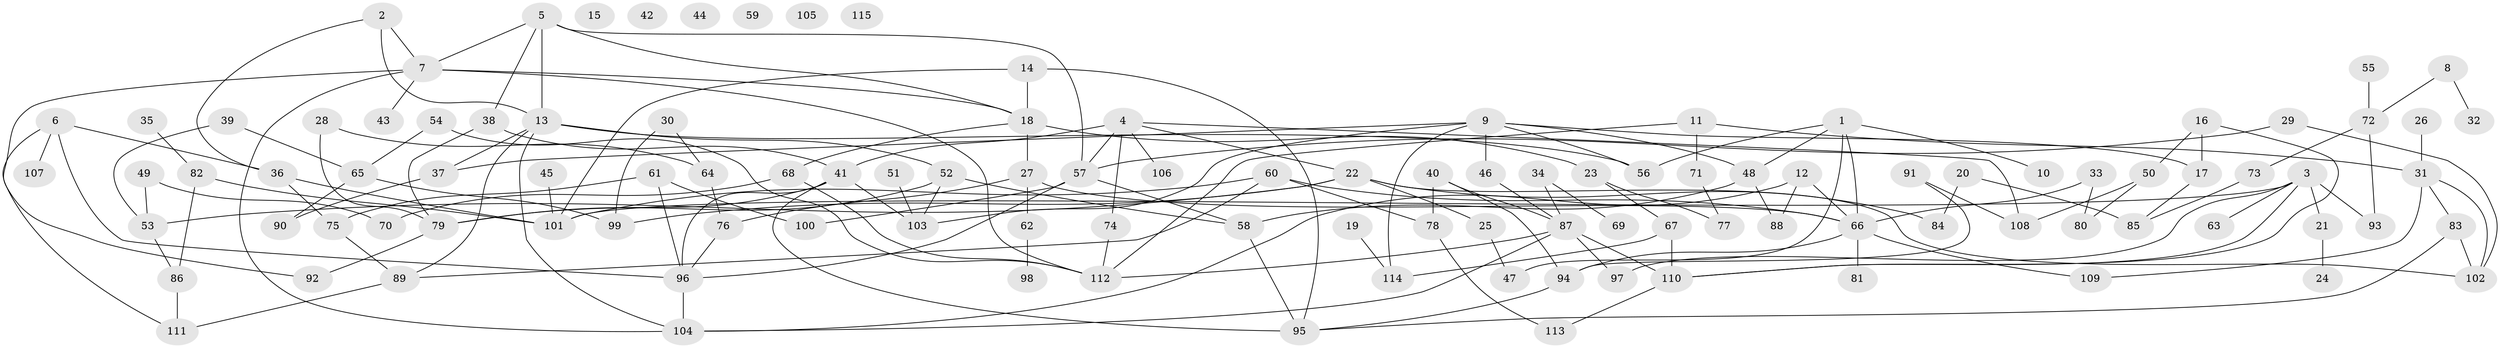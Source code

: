 // Generated by graph-tools (version 1.1) at 2025/25/03/09/25 03:25:23]
// undirected, 115 vertices, 170 edges
graph export_dot {
graph [start="1"]
  node [color=gray90,style=filled];
  1;
  2;
  3;
  4;
  5;
  6;
  7;
  8;
  9;
  10;
  11;
  12;
  13;
  14;
  15;
  16;
  17;
  18;
  19;
  20;
  21;
  22;
  23;
  24;
  25;
  26;
  27;
  28;
  29;
  30;
  31;
  32;
  33;
  34;
  35;
  36;
  37;
  38;
  39;
  40;
  41;
  42;
  43;
  44;
  45;
  46;
  47;
  48;
  49;
  50;
  51;
  52;
  53;
  54;
  55;
  56;
  57;
  58;
  59;
  60;
  61;
  62;
  63;
  64;
  65;
  66;
  67;
  68;
  69;
  70;
  71;
  72;
  73;
  74;
  75;
  76;
  77;
  78;
  79;
  80;
  81;
  82;
  83;
  84;
  85;
  86;
  87;
  88;
  89;
  90;
  91;
  92;
  93;
  94;
  95;
  96;
  97;
  98;
  99;
  100;
  101;
  102;
  103;
  104;
  105;
  106;
  107;
  108;
  109;
  110;
  111;
  112;
  113;
  114;
  115;
  1 -- 10;
  1 -- 47;
  1 -- 48;
  1 -- 56;
  1 -- 66;
  2 -- 7;
  2 -- 13;
  2 -- 36;
  3 -- 21;
  3 -- 63;
  3 -- 93;
  3 -- 97;
  3 -- 101;
  3 -- 110;
  4 -- 22;
  4 -- 41;
  4 -- 57;
  4 -- 74;
  4 -- 106;
  4 -- 108;
  5 -- 7;
  5 -- 13;
  5 -- 18;
  5 -- 38;
  5 -- 57;
  6 -- 36;
  6 -- 96;
  6 -- 107;
  6 -- 111;
  7 -- 18;
  7 -- 43;
  7 -- 92;
  7 -- 104;
  7 -- 112;
  8 -- 32;
  8 -- 72;
  9 -- 17;
  9 -- 37;
  9 -- 46;
  9 -- 48;
  9 -- 56;
  9 -- 103;
  9 -- 114;
  11 -- 31;
  11 -- 71;
  11 -- 112;
  12 -- 66;
  12 -- 88;
  12 -- 104;
  13 -- 37;
  13 -- 52;
  13 -- 56;
  13 -- 89;
  13 -- 104;
  14 -- 18;
  14 -- 95;
  14 -- 101;
  16 -- 17;
  16 -- 50;
  16 -- 110;
  17 -- 85;
  18 -- 23;
  18 -- 27;
  18 -- 68;
  19 -- 114;
  20 -- 84;
  20 -- 85;
  21 -- 24;
  22 -- 25;
  22 -- 53;
  22 -- 84;
  22 -- 99;
  22 -- 102;
  23 -- 67;
  23 -- 77;
  25 -- 47;
  26 -- 31;
  27 -- 62;
  27 -- 66;
  27 -- 76;
  28 -- 64;
  28 -- 79;
  29 -- 57;
  29 -- 102;
  30 -- 64;
  30 -- 99;
  31 -- 83;
  31 -- 102;
  31 -- 109;
  33 -- 66;
  33 -- 80;
  34 -- 69;
  34 -- 87;
  35 -- 82;
  36 -- 75;
  36 -- 101;
  37 -- 90;
  38 -- 41;
  38 -- 79;
  39 -- 53;
  39 -- 65;
  40 -- 78;
  40 -- 87;
  40 -- 94;
  41 -- 79;
  41 -- 95;
  41 -- 96;
  41 -- 103;
  45 -- 101;
  46 -- 87;
  48 -- 58;
  48 -- 88;
  49 -- 53;
  49 -- 70;
  50 -- 80;
  50 -- 108;
  51 -- 103;
  52 -- 58;
  52 -- 79;
  52 -- 103;
  53 -- 86;
  54 -- 65;
  54 -- 112;
  55 -- 72;
  57 -- 58;
  57 -- 96;
  57 -- 100;
  58 -- 95;
  60 -- 66;
  60 -- 78;
  60 -- 89;
  60 -- 101;
  61 -- 75;
  61 -- 96;
  61 -- 100;
  62 -- 98;
  64 -- 76;
  65 -- 90;
  65 -- 99;
  66 -- 81;
  66 -- 94;
  66 -- 109;
  67 -- 110;
  67 -- 114;
  68 -- 70;
  68 -- 112;
  71 -- 77;
  72 -- 73;
  72 -- 93;
  73 -- 85;
  74 -- 112;
  75 -- 89;
  76 -- 96;
  78 -- 113;
  79 -- 92;
  82 -- 86;
  82 -- 101;
  83 -- 95;
  83 -- 102;
  86 -- 111;
  87 -- 97;
  87 -- 104;
  87 -- 110;
  87 -- 112;
  89 -- 111;
  91 -- 94;
  91 -- 108;
  94 -- 95;
  96 -- 104;
  110 -- 113;
}

